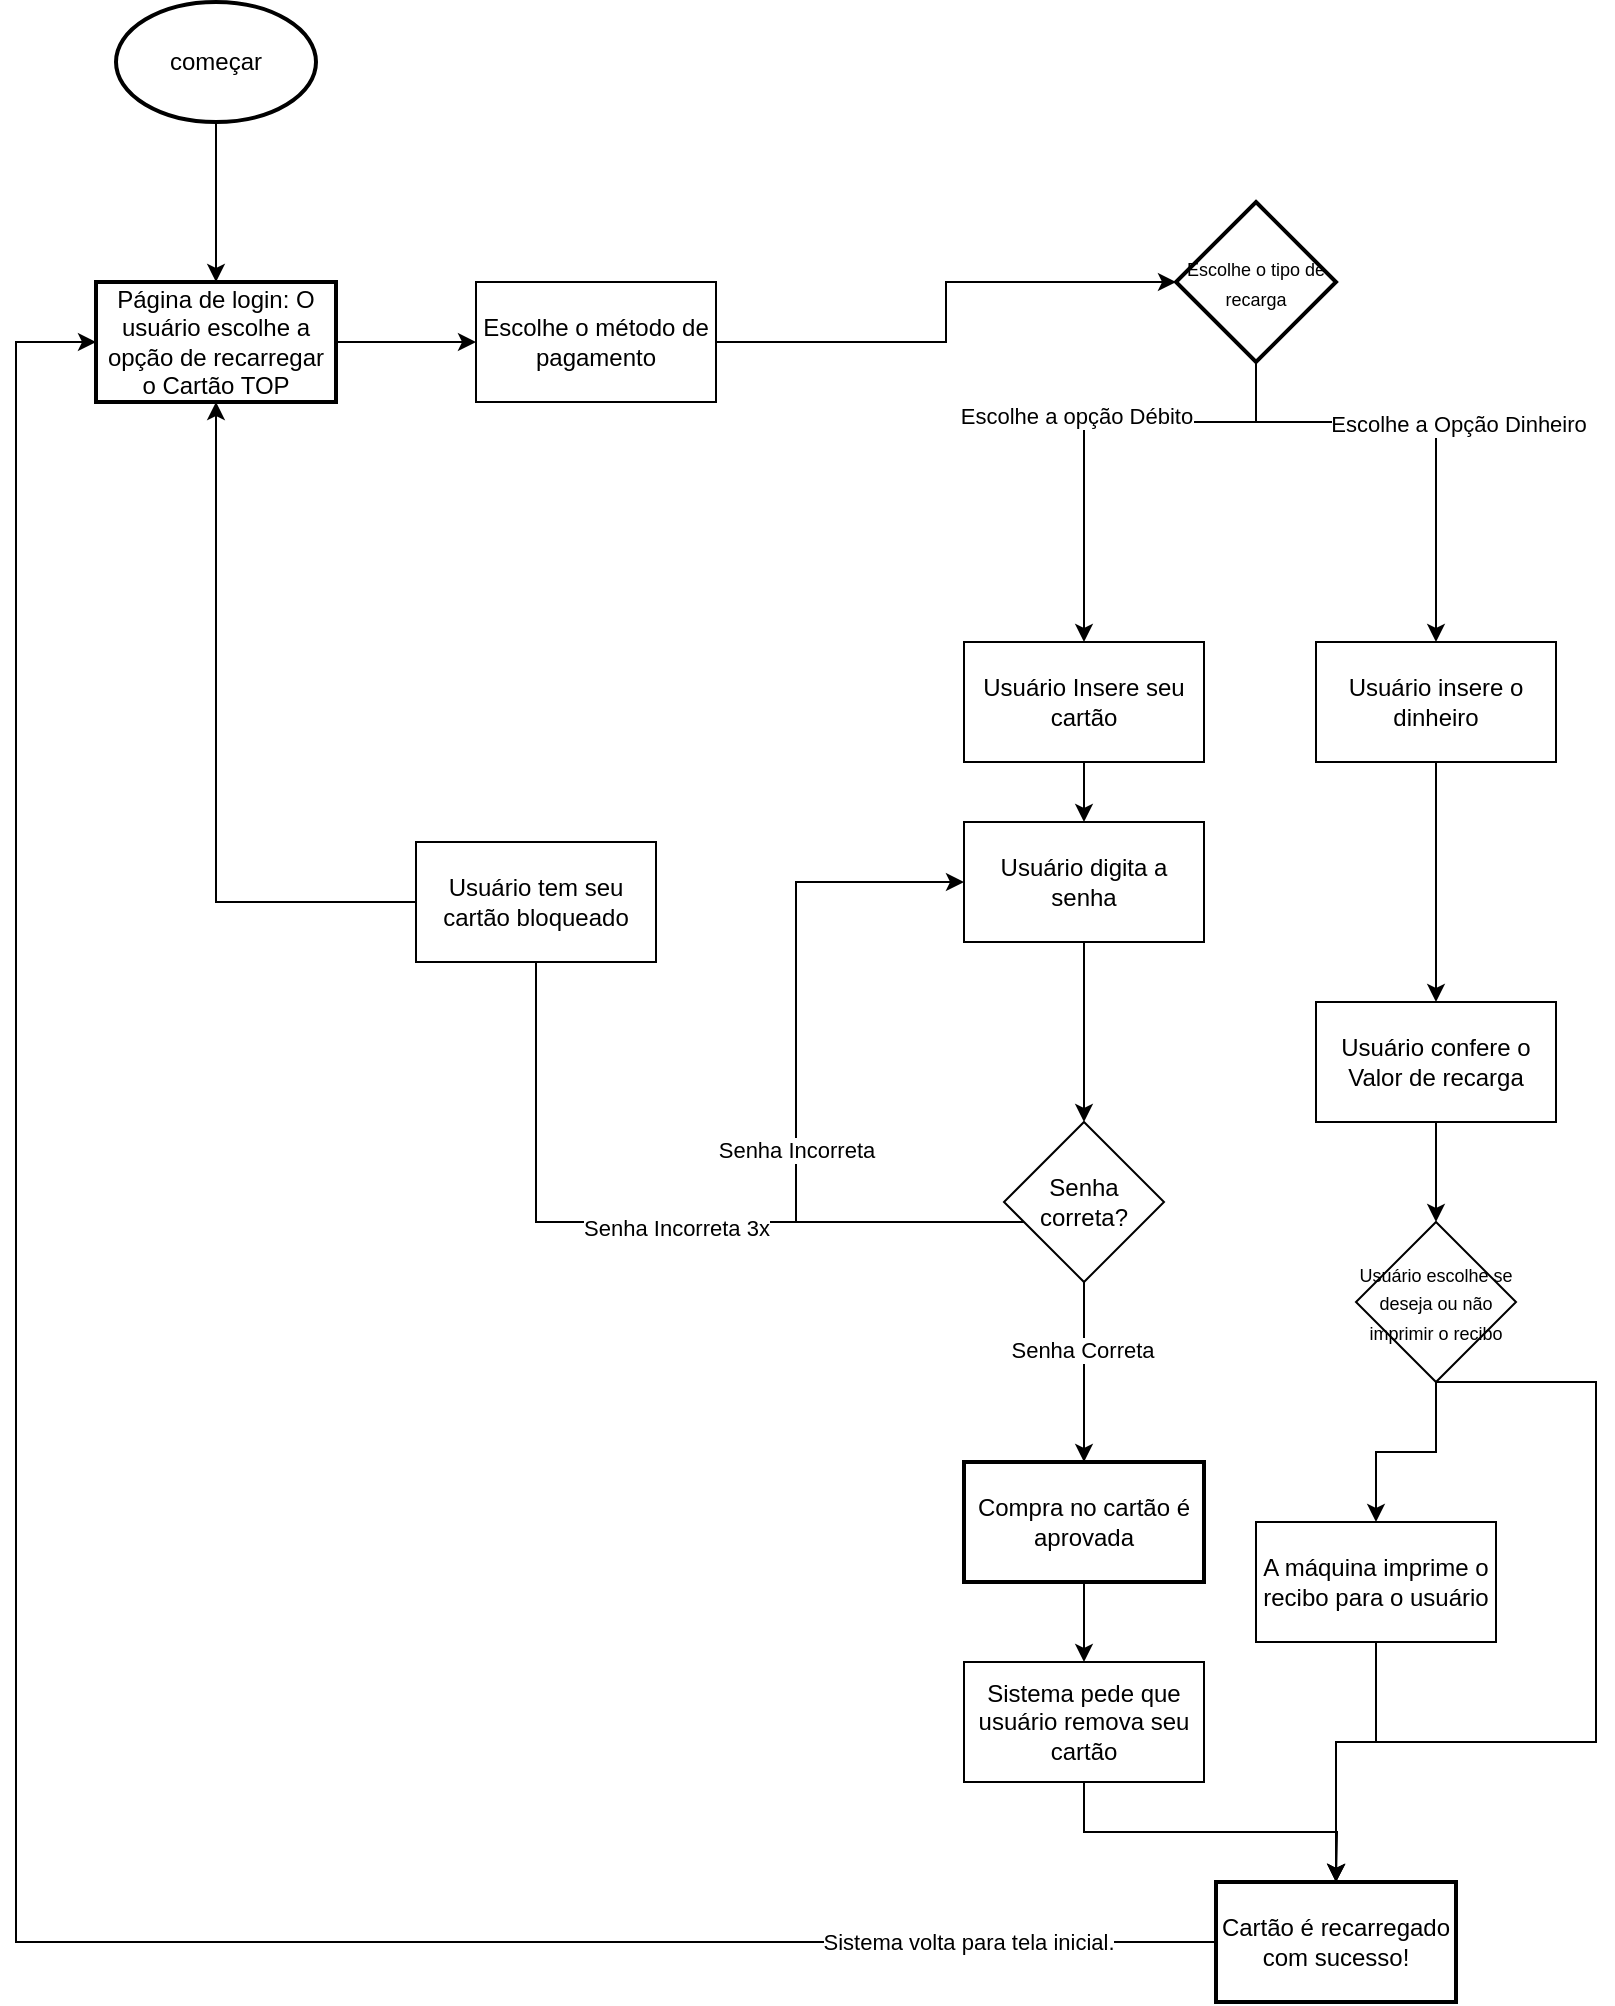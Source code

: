 <mxfile version="21.2.9" type="google">
  <diagram id="nJJkk1liXFZkpycsaKev" name="Page-1">
    <mxGraphModel dx="2033" dy="1164" grid="1" gridSize="10" guides="1" tooltips="1" connect="1" arrows="1" fold="1" page="1" pageScale="1" pageWidth="827" pageHeight="1169" math="0" shadow="0">
      <root>
        <mxCell id="0" />
        <mxCell id="1" parent="0" />
        <mxCell id="LHLX_6FpRkzY1i8xHUrP-8" value="" style="edgeStyle=orthogonalEdgeStyle;rounded=0;orthogonalLoop=1;jettySize=auto;html=1;" parent="1" source="LHLX_6FpRkzY1i8xHUrP-5" target="LHLX_6FpRkzY1i8xHUrP-7" edge="1">
          <mxGeometry relative="1" as="geometry" />
        </mxCell>
        <mxCell id="LHLX_6FpRkzY1i8xHUrP-5" value="&lt;font style=&quot;vertical-align: inherit;&quot;&gt;&lt;font style=&quot;vertical-align: inherit;&quot;&gt;começar&lt;/font&gt;&lt;/font&gt;" style="strokeWidth=2;html=1;shape=mxgraph.flowchart.start_1;whiteSpace=wrap;" parent="1" vertex="1">
          <mxGeometry x="70" y="80" width="100" height="60" as="geometry" />
        </mxCell>
        <mxCell id="LHLX_6FpRkzY1i8xHUrP-10" value="" style="edgeStyle=orthogonalEdgeStyle;rounded=0;orthogonalLoop=1;jettySize=auto;html=1;entryX=0;entryY=0.5;entryDx=0;entryDy=0;" parent="1" source="LHLX_6FpRkzY1i8xHUrP-7" target="lMWhSO8_bXc1tyFailh1-1" edge="1">
          <mxGeometry relative="1" as="geometry">
            <mxPoint x="200" y="300" as="targetPoint" />
          </mxGeometry>
        </mxCell>
        <mxCell id="LHLX_6FpRkzY1i8xHUrP-7" value="&lt;font style=&quot;vertical-align: inherit;&quot;&gt;&lt;font style=&quot;vertical-align: inherit;&quot;&gt;Página de login: O usuário escolhe a opção de recarregar o Cartão TOP&lt;/font&gt;&lt;/font&gt;" style="whiteSpace=wrap;html=1;strokeWidth=2;" parent="1" vertex="1">
          <mxGeometry x="60" y="220" width="120" height="60" as="geometry" />
        </mxCell>
        <mxCell id="LHLX_6FpRkzY1i8xHUrP-14" value="" style="edgeStyle=orthogonalEdgeStyle;rounded=0;orthogonalLoop=1;jettySize=auto;html=1;entryX=0;entryY=0.5;entryDx=0;entryDy=0;exitX=1;exitY=0.5;exitDx=0;exitDy=0;" parent="1" source="lMWhSO8_bXc1tyFailh1-1" target="LHLX_6FpRkzY1i8xHUrP-9" edge="1">
          <mxGeometry relative="1" as="geometry">
            <mxPoint x="420" y="250" as="targetPoint" />
          </mxGeometry>
        </mxCell>
        <mxCell id="lMWhSO8_bXc1tyFailh1-13" style="edgeStyle=orthogonalEdgeStyle;rounded=0;orthogonalLoop=1;jettySize=auto;html=1;entryX=0.5;entryY=0;entryDx=0;entryDy=0;" edge="1" parent="1" source="LHLX_6FpRkzY1i8xHUrP-9" target="lMWhSO8_bXc1tyFailh1-29">
          <mxGeometry relative="1" as="geometry">
            <mxPoint x="730" y="320" as="targetPoint" />
            <Array as="points">
              <mxPoint x="640" y="290" />
              <mxPoint x="730" y="290" />
            </Array>
          </mxGeometry>
        </mxCell>
        <mxCell id="lMWhSO8_bXc1tyFailh1-38" value="Escolhe a Opção Dinheiro" style="edgeLabel;html=1;align=center;verticalAlign=middle;resizable=0;points=[];" vertex="1" connectable="0" parent="lMWhSO8_bXc1tyFailh1-13">
          <mxGeometry x="-0.102" y="-1" relative="1" as="geometry">
            <mxPoint x="27" as="offset" />
          </mxGeometry>
        </mxCell>
        <mxCell id="lMWhSO8_bXc1tyFailh1-36" style="edgeStyle=orthogonalEdgeStyle;rounded=0;orthogonalLoop=1;jettySize=auto;html=1;entryX=0.5;entryY=0;entryDx=0;entryDy=0;" edge="1" parent="1" source="LHLX_6FpRkzY1i8xHUrP-9" target="lMWhSO8_bXc1tyFailh1-32">
          <mxGeometry relative="1" as="geometry">
            <mxPoint x="500" y="370" as="targetPoint" />
            <Array as="points">
              <mxPoint x="640" y="290" />
              <mxPoint x="554" y="290" />
            </Array>
          </mxGeometry>
        </mxCell>
        <mxCell id="lMWhSO8_bXc1tyFailh1-37" value="Escolhe a opção Débito" style="edgeLabel;html=1;align=center;verticalAlign=middle;resizable=0;points=[];" vertex="1" connectable="0" parent="lMWhSO8_bXc1tyFailh1-36">
          <mxGeometry x="0.174" relative="1" as="geometry">
            <mxPoint x="-4" y="-20" as="offset" />
          </mxGeometry>
        </mxCell>
        <mxCell id="LHLX_6FpRkzY1i8xHUrP-9" value="&lt;font style=&quot;font-size: 9px;&quot;&gt;Escolhe o tipo de recarga&lt;/font&gt;" style="rhombus;whiteSpace=wrap;html=1;strokeWidth=2;" parent="1" vertex="1">
          <mxGeometry x="600" y="180" width="80" height="80" as="geometry" />
        </mxCell>
        <mxCell id="LHLX_6FpRkzY1i8xHUrP-33" style="edgeStyle=orthogonalEdgeStyle;rounded=0;orthogonalLoop=1;jettySize=auto;html=1;exitX=0;exitY=0.5;exitDx=0;exitDy=0;" parent="1" source="LHLX_6FpRkzY1i8xHUrP-50" edge="1">
          <mxGeometry relative="1" as="geometry">
            <mxPoint x="60" y="250" as="targetPoint" />
            <Array as="points">
              <mxPoint x="20" y="1050" />
              <mxPoint x="20" y="250" />
            </Array>
            <mxPoint x="190" y="1050.034" as="sourcePoint" />
          </mxGeometry>
        </mxCell>
        <mxCell id="lMWhSO8_bXc1tyFailh1-40" value="Sistema volta para tela inicial." style="edgeLabel;html=1;align=center;verticalAlign=middle;resizable=0;points=[];" vertex="1" connectable="0" parent="LHLX_6FpRkzY1i8xHUrP-33">
          <mxGeometry x="-0.795" relative="1" as="geometry">
            <mxPoint x="23" as="offset" />
          </mxGeometry>
        </mxCell>
        <mxCell id="LHLX_6FpRkzY1i8xHUrP-60" style="edgeStyle=orthogonalEdgeStyle;rounded=0;orthogonalLoop=1;jettySize=auto;html=1;exitX=0.5;exitY=1;exitDx=0;exitDy=0;" parent="1" source="lMWhSO8_bXc1tyFailh1-18" edge="1">
          <mxGeometry relative="1" as="geometry">
            <mxPoint x="680" y="1020" as="targetPoint" />
          </mxGeometry>
        </mxCell>
        <mxCell id="lMWhSO8_bXc1tyFailh1-28" value="" style="edgeStyle=orthogonalEdgeStyle;rounded=0;orthogonalLoop=1;jettySize=auto;html=1;" edge="1" parent="1" source="LHLX_6FpRkzY1i8xHUrP-49" target="lMWhSO8_bXc1tyFailh1-18">
          <mxGeometry relative="1" as="geometry" />
        </mxCell>
        <mxCell id="LHLX_6FpRkzY1i8xHUrP-49" value="Compra no cartão é aprovada" style="whiteSpace=wrap;html=1;strokeWidth=2;" parent="1" vertex="1">
          <mxGeometry x="494" y="810" width="120" height="60" as="geometry" />
        </mxCell>
        <mxCell id="LHLX_6FpRkzY1i8xHUrP-50" value="Cartão é recarregado com sucesso!" style="whiteSpace=wrap;html=1;strokeWidth=2;" parent="1" vertex="1">
          <mxGeometry x="620" y="1020" width="120" height="60" as="geometry" />
        </mxCell>
        <mxCell id="lMWhSO8_bXc1tyFailh1-1" value="Escolhe o método de pagamento" style="rounded=0;whiteSpace=wrap;html=1;" vertex="1" parent="1">
          <mxGeometry x="250" y="220" width="120" height="60" as="geometry" />
        </mxCell>
        <mxCell id="lMWhSO8_bXc1tyFailh1-34" style="edgeStyle=orthogonalEdgeStyle;rounded=0;orthogonalLoop=1;jettySize=auto;html=1;entryX=0.5;entryY=0;entryDx=0;entryDy=0;" edge="1" parent="1" source="lMWhSO8_bXc1tyFailh1-16" target="lMWhSO8_bXc1tyFailh1-19">
          <mxGeometry relative="1" as="geometry" />
        </mxCell>
        <mxCell id="lMWhSO8_bXc1tyFailh1-16" value="Usuário digita a senha" style="rounded=0;whiteSpace=wrap;html=1;" vertex="1" parent="1">
          <mxGeometry x="494" y="490" width="120" height="60" as="geometry" />
        </mxCell>
        <mxCell id="lMWhSO8_bXc1tyFailh1-18" value="Sistema pede que usuário remova seu cartão" style="rounded=0;whiteSpace=wrap;html=1;" vertex="1" parent="1">
          <mxGeometry x="494" y="910" width="120" height="60" as="geometry" />
        </mxCell>
        <mxCell id="lMWhSO8_bXc1tyFailh1-20" style="edgeStyle=orthogonalEdgeStyle;rounded=0;orthogonalLoop=1;jettySize=auto;html=1;entryX=0;entryY=0.5;entryDx=0;entryDy=0;" edge="1" parent="1" source="lMWhSO8_bXc1tyFailh1-19" target="lMWhSO8_bXc1tyFailh1-16">
          <mxGeometry relative="1" as="geometry">
            <mxPoint x="470" y="500" as="targetPoint" />
            <Array as="points">
              <mxPoint x="410" y="690" />
              <mxPoint x="410" y="520" />
              <mxPoint x="450" y="520" />
            </Array>
          </mxGeometry>
        </mxCell>
        <mxCell id="lMWhSO8_bXc1tyFailh1-22" value="Senha Incorreta" style="edgeLabel;html=1;align=center;verticalAlign=middle;resizable=0;points=[];" vertex="1" connectable="0" parent="lMWhSO8_bXc1tyFailh1-20">
          <mxGeometry x="-0.182" relative="1" as="geometry">
            <mxPoint as="offset" />
          </mxGeometry>
        </mxCell>
        <mxCell id="lMWhSO8_bXc1tyFailh1-21" value="" style="edgeStyle=orthogonalEdgeStyle;rounded=0;orthogonalLoop=1;jettySize=auto;html=1;entryX=0.5;entryY=0;entryDx=0;entryDy=0;" edge="1" parent="1" source="lMWhSO8_bXc1tyFailh1-19" target="LHLX_6FpRkzY1i8xHUrP-49">
          <mxGeometry relative="1" as="geometry" />
        </mxCell>
        <mxCell id="lMWhSO8_bXc1tyFailh1-27" value="Senha Correta" style="edgeLabel;html=1;align=center;verticalAlign=middle;resizable=0;points=[];" vertex="1" connectable="0" parent="lMWhSO8_bXc1tyFailh1-21">
          <mxGeometry x="-0.255" y="-1" relative="1" as="geometry">
            <mxPoint as="offset" />
          </mxGeometry>
        </mxCell>
        <mxCell id="lMWhSO8_bXc1tyFailh1-25" style="edgeStyle=orthogonalEdgeStyle;rounded=0;orthogonalLoop=1;jettySize=auto;html=1;entryX=1;entryY=0.5;entryDx=0;entryDy=0;" edge="1" parent="1" source="lMWhSO8_bXc1tyFailh1-19" target="lMWhSO8_bXc1tyFailh1-23">
          <mxGeometry relative="1" as="geometry">
            <Array as="points">
              <mxPoint x="280" y="690" />
              <mxPoint x="280" y="530" />
            </Array>
          </mxGeometry>
        </mxCell>
        <mxCell id="lMWhSO8_bXc1tyFailh1-26" value="Senha Incorreta 3x" style="edgeLabel;html=1;align=center;verticalAlign=middle;resizable=0;points=[];" vertex="1" connectable="0" parent="lMWhSO8_bXc1tyFailh1-25">
          <mxGeometry x="-0.251" y="3" relative="1" as="geometry">
            <mxPoint as="offset" />
          </mxGeometry>
        </mxCell>
        <mxCell id="lMWhSO8_bXc1tyFailh1-19" value="Senha correta?" style="rhombus;whiteSpace=wrap;html=1;" vertex="1" parent="1">
          <mxGeometry x="514" y="640" width="80" height="80" as="geometry" />
        </mxCell>
        <mxCell id="lMWhSO8_bXc1tyFailh1-24" style="edgeStyle=orthogonalEdgeStyle;rounded=0;orthogonalLoop=1;jettySize=auto;html=1;entryX=0.5;entryY=1;entryDx=0;entryDy=0;" edge="1" parent="1" source="lMWhSO8_bXc1tyFailh1-23" target="LHLX_6FpRkzY1i8xHUrP-7">
          <mxGeometry relative="1" as="geometry" />
        </mxCell>
        <mxCell id="lMWhSO8_bXc1tyFailh1-23" value="Usuário tem seu cartão bloqueado" style="rounded=0;whiteSpace=wrap;html=1;" vertex="1" parent="1">
          <mxGeometry x="220" y="500" width="120" height="60" as="geometry" />
        </mxCell>
        <mxCell id="lMWhSO8_bXc1tyFailh1-39" style="edgeStyle=orthogonalEdgeStyle;rounded=0;orthogonalLoop=1;jettySize=auto;html=1;entryX=0.5;entryY=0;entryDx=0;entryDy=0;" edge="1" parent="1" source="lMWhSO8_bXc1tyFailh1-29" target="lMWhSO8_bXc1tyFailh1-30">
          <mxGeometry relative="1" as="geometry" />
        </mxCell>
        <mxCell id="lMWhSO8_bXc1tyFailh1-29" value="Usuário insere o dinheiro" style="rounded=0;whiteSpace=wrap;html=1;" vertex="1" parent="1">
          <mxGeometry x="670" y="400" width="120" height="60" as="geometry" />
        </mxCell>
        <mxCell id="lMWhSO8_bXc1tyFailh1-47" style="edgeStyle=orthogonalEdgeStyle;rounded=0;orthogonalLoop=1;jettySize=auto;html=1;entryX=0.5;entryY=0;entryDx=0;entryDy=0;" edge="1" parent="1" source="lMWhSO8_bXc1tyFailh1-30" target="lMWhSO8_bXc1tyFailh1-35">
          <mxGeometry relative="1" as="geometry" />
        </mxCell>
        <mxCell id="lMWhSO8_bXc1tyFailh1-30" value="Usuário confere o Valor de recarga" style="rounded=0;whiteSpace=wrap;html=1;" vertex="1" parent="1">
          <mxGeometry x="670" y="580" width="120" height="60" as="geometry" />
        </mxCell>
        <mxCell id="lMWhSO8_bXc1tyFailh1-33" value="" style="edgeStyle=orthogonalEdgeStyle;rounded=0;orthogonalLoop=1;jettySize=auto;html=1;entryX=0.5;entryY=0;entryDx=0;entryDy=0;" edge="1" parent="1" source="lMWhSO8_bXc1tyFailh1-32" target="lMWhSO8_bXc1tyFailh1-16">
          <mxGeometry relative="1" as="geometry" />
        </mxCell>
        <mxCell id="lMWhSO8_bXc1tyFailh1-32" value="Usuário Insere seu cartão" style="rounded=0;whiteSpace=wrap;html=1;" vertex="1" parent="1">
          <mxGeometry x="494" y="400" width="120" height="60" as="geometry" />
        </mxCell>
        <mxCell id="lMWhSO8_bXc1tyFailh1-42" style="edgeStyle=orthogonalEdgeStyle;rounded=0;orthogonalLoop=1;jettySize=auto;html=1;exitX=0.5;exitY=1;exitDx=0;exitDy=0;entryX=0.5;entryY=0;entryDx=0;entryDy=0;" edge="1" parent="1" source="lMWhSO8_bXc1tyFailh1-35" target="lMWhSO8_bXc1tyFailh1-41">
          <mxGeometry relative="1" as="geometry" />
        </mxCell>
        <mxCell id="lMWhSO8_bXc1tyFailh1-43" style="edgeStyle=orthogonalEdgeStyle;rounded=0;orthogonalLoop=1;jettySize=auto;html=1;exitX=0.5;exitY=1;exitDx=0;exitDy=0;" edge="1" parent="1" source="lMWhSO8_bXc1tyFailh1-35">
          <mxGeometry relative="1" as="geometry">
            <mxPoint x="680" y="1020" as="targetPoint" />
            <Array as="points">
              <mxPoint x="810" y="770" />
              <mxPoint x="810" y="950" />
              <mxPoint x="680" y="950" />
              <mxPoint x="680" y="1020" />
            </Array>
          </mxGeometry>
        </mxCell>
        <mxCell id="lMWhSO8_bXc1tyFailh1-35" value="&lt;font style=&quot;font-size: 9px;&quot;&gt;Usuário escolhe se deseja ou não imprimir o recibo&lt;/font&gt;" style="rhombus;whiteSpace=wrap;html=1;" vertex="1" parent="1">
          <mxGeometry x="690" y="690" width="80" height="80" as="geometry" />
        </mxCell>
        <mxCell id="lMWhSO8_bXc1tyFailh1-46" style="edgeStyle=orthogonalEdgeStyle;rounded=0;orthogonalLoop=1;jettySize=auto;html=1;entryX=0.5;entryY=0;entryDx=0;entryDy=0;" edge="1" parent="1" source="lMWhSO8_bXc1tyFailh1-41" target="LHLX_6FpRkzY1i8xHUrP-50">
          <mxGeometry relative="1" as="geometry">
            <Array as="points">
              <mxPoint x="700" y="950" />
              <mxPoint x="680" y="950" />
            </Array>
          </mxGeometry>
        </mxCell>
        <mxCell id="lMWhSO8_bXc1tyFailh1-41" value="A máquina imprime o recibo para o usuário" style="rounded=0;whiteSpace=wrap;html=1;" vertex="1" parent="1">
          <mxGeometry x="640" y="840" width="120" height="60" as="geometry" />
        </mxCell>
      </root>
    </mxGraphModel>
  </diagram>
</mxfile>

